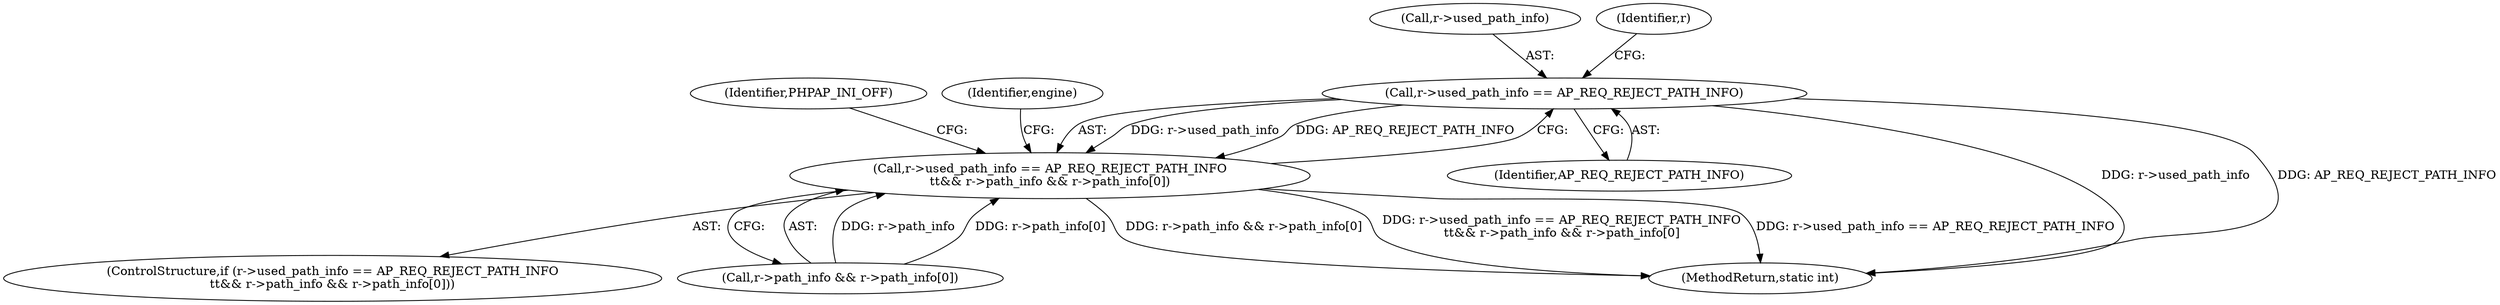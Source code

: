 digraph "0_php_809610f5ea38a83b284e1125d1fff129bdd615e7@pointer" {
"1000243" [label="(Call,r->used_path_info == AP_REQ_REJECT_PATH_INFO)"];
"1000242" [label="(Call,r->used_path_info == AP_REQ_REJECT_PATH_INFO\n\t\t&& r->path_info && r->path_info[0])"];
"1000248" [label="(Call,r->path_info && r->path_info[0])"];
"1000258" [label="(Identifier,PHPAP_INI_OFF)"];
"1000243" [label="(Call,r->used_path_info == AP_REQ_REJECT_PATH_INFO)"];
"1000264" [label="(Identifier,engine)"];
"1000244" [label="(Call,r->used_path_info)"];
"1000247" [label="(Identifier,AP_REQ_REJECT_PATH_INFO)"];
"1000241" [label="(ControlStructure,if (r->used_path_info == AP_REQ_REJECT_PATH_INFO\n\t\t&& r->path_info && r->path_info[0]))"];
"1000541" [label="(MethodReturn,static int)"];
"1000250" [label="(Identifier,r)"];
"1000242" [label="(Call,r->used_path_info == AP_REQ_REJECT_PATH_INFO\n\t\t&& r->path_info && r->path_info[0])"];
"1000243" -> "1000242"  [label="AST: "];
"1000243" -> "1000247"  [label="CFG: "];
"1000244" -> "1000243"  [label="AST: "];
"1000247" -> "1000243"  [label="AST: "];
"1000250" -> "1000243"  [label="CFG: "];
"1000242" -> "1000243"  [label="CFG: "];
"1000243" -> "1000541"  [label="DDG: r->used_path_info"];
"1000243" -> "1000541"  [label="DDG: AP_REQ_REJECT_PATH_INFO"];
"1000243" -> "1000242"  [label="DDG: r->used_path_info"];
"1000243" -> "1000242"  [label="DDG: AP_REQ_REJECT_PATH_INFO"];
"1000242" -> "1000241"  [label="AST: "];
"1000242" -> "1000248"  [label="CFG: "];
"1000248" -> "1000242"  [label="AST: "];
"1000258" -> "1000242"  [label="CFG: "];
"1000264" -> "1000242"  [label="CFG: "];
"1000242" -> "1000541"  [label="DDG: r->path_info && r->path_info[0]"];
"1000242" -> "1000541"  [label="DDG: r->used_path_info == AP_REQ_REJECT_PATH_INFO\n\t\t&& r->path_info && r->path_info[0]"];
"1000242" -> "1000541"  [label="DDG: r->used_path_info == AP_REQ_REJECT_PATH_INFO"];
"1000248" -> "1000242"  [label="DDG: r->path_info"];
"1000248" -> "1000242"  [label="DDG: r->path_info[0]"];
}
